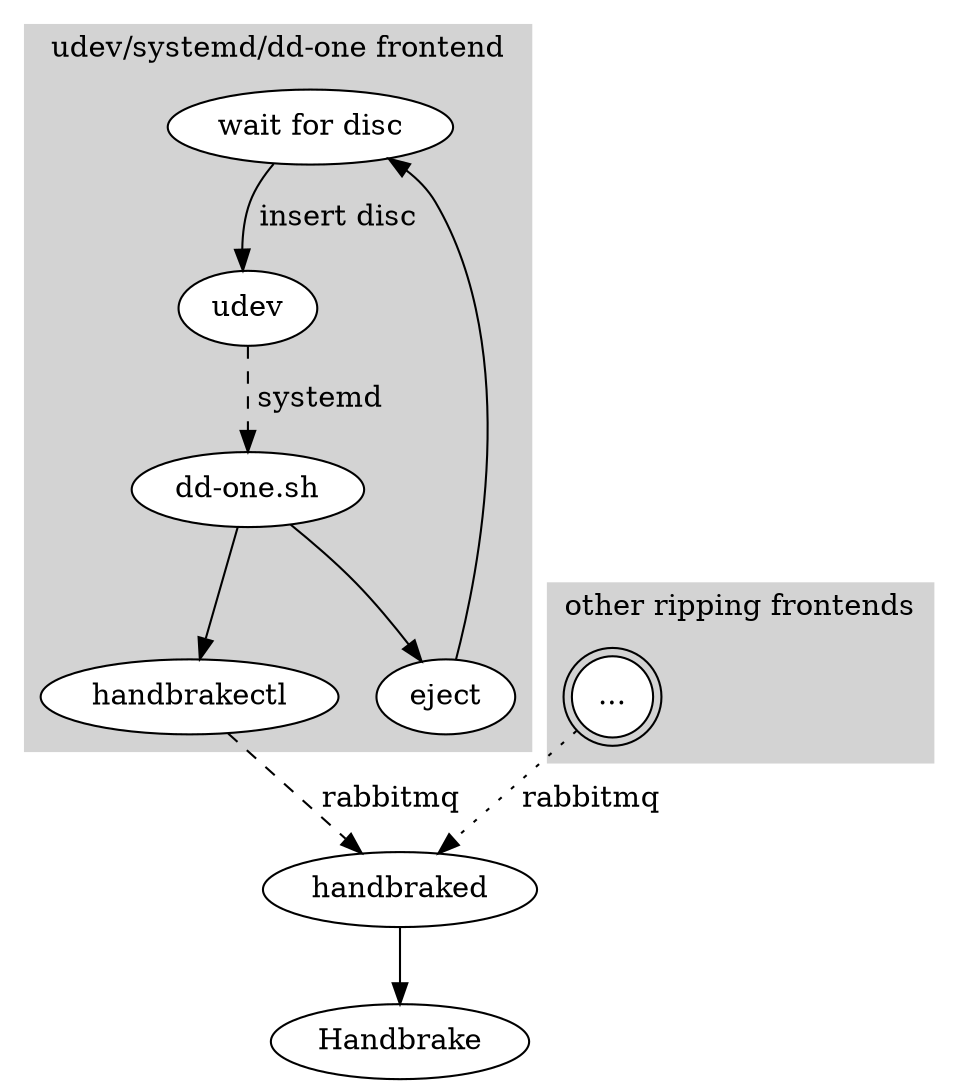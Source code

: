 digraph G {
    subgraph cluster_ddonefrontend {
        node [style=filled,fillcolor=white];
        style=filled;
        color=lightgrey;
        label="udev/systemd/dd-one frontend";
        "wait for disc" -> udev [label=" insert disc  "];
        udev -> "dd-one.sh" [label=" systemd",style=dashed];
        "dd-one.sh" -> handbrakectl;
        "dd-one.sh" -> eject;
        eject -> "wait for disc";
    }

    subgraph cluster_otherfrontends {
        node [style=filled,fillcolor=white];
        style=filled;
        color=lightgrey;
        label="other ripping frontends"
        "..." [shape=doublecircle];
    } -> handbraked [label=" rabbitmq",style=dotted];

    handbrakectl -> handbraked [label=" rabbitmq",style=dashed];
    handbraked -> Handbrake;
}
